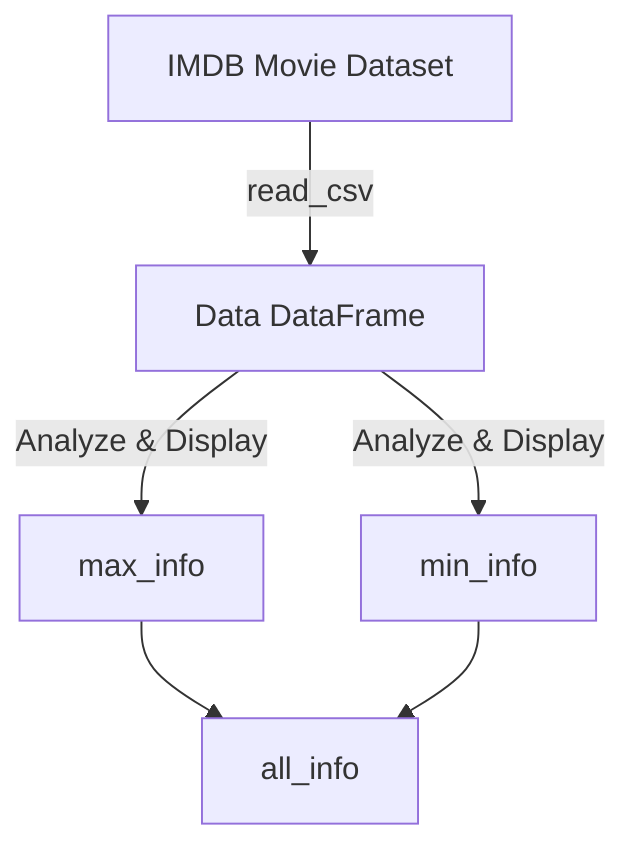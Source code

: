 flowchart TD
    %% Node for data source
    A["IMDB Movie Dataset"] -->|read_csv| B["Data DataFrame"]
    
    %% Processing nodes
    B -->|Analyze & Display| C["max_info"]
    B -->|Analyze & Display| D["min_info"]
    
    %% Node for compiling information
    C --> E["all_info"]
    D --> E
    
    %% Explanation comments
    %% A: Represents the IMDB movie CSV data source.
    %% B: Data DataFrame initialized from the CSV file.
    %% C: List of movies with maximum revenue or rating.
    %% D: List of movies with minimum revenue or rating.
    %% E: Compilation of both max_info and min_info.